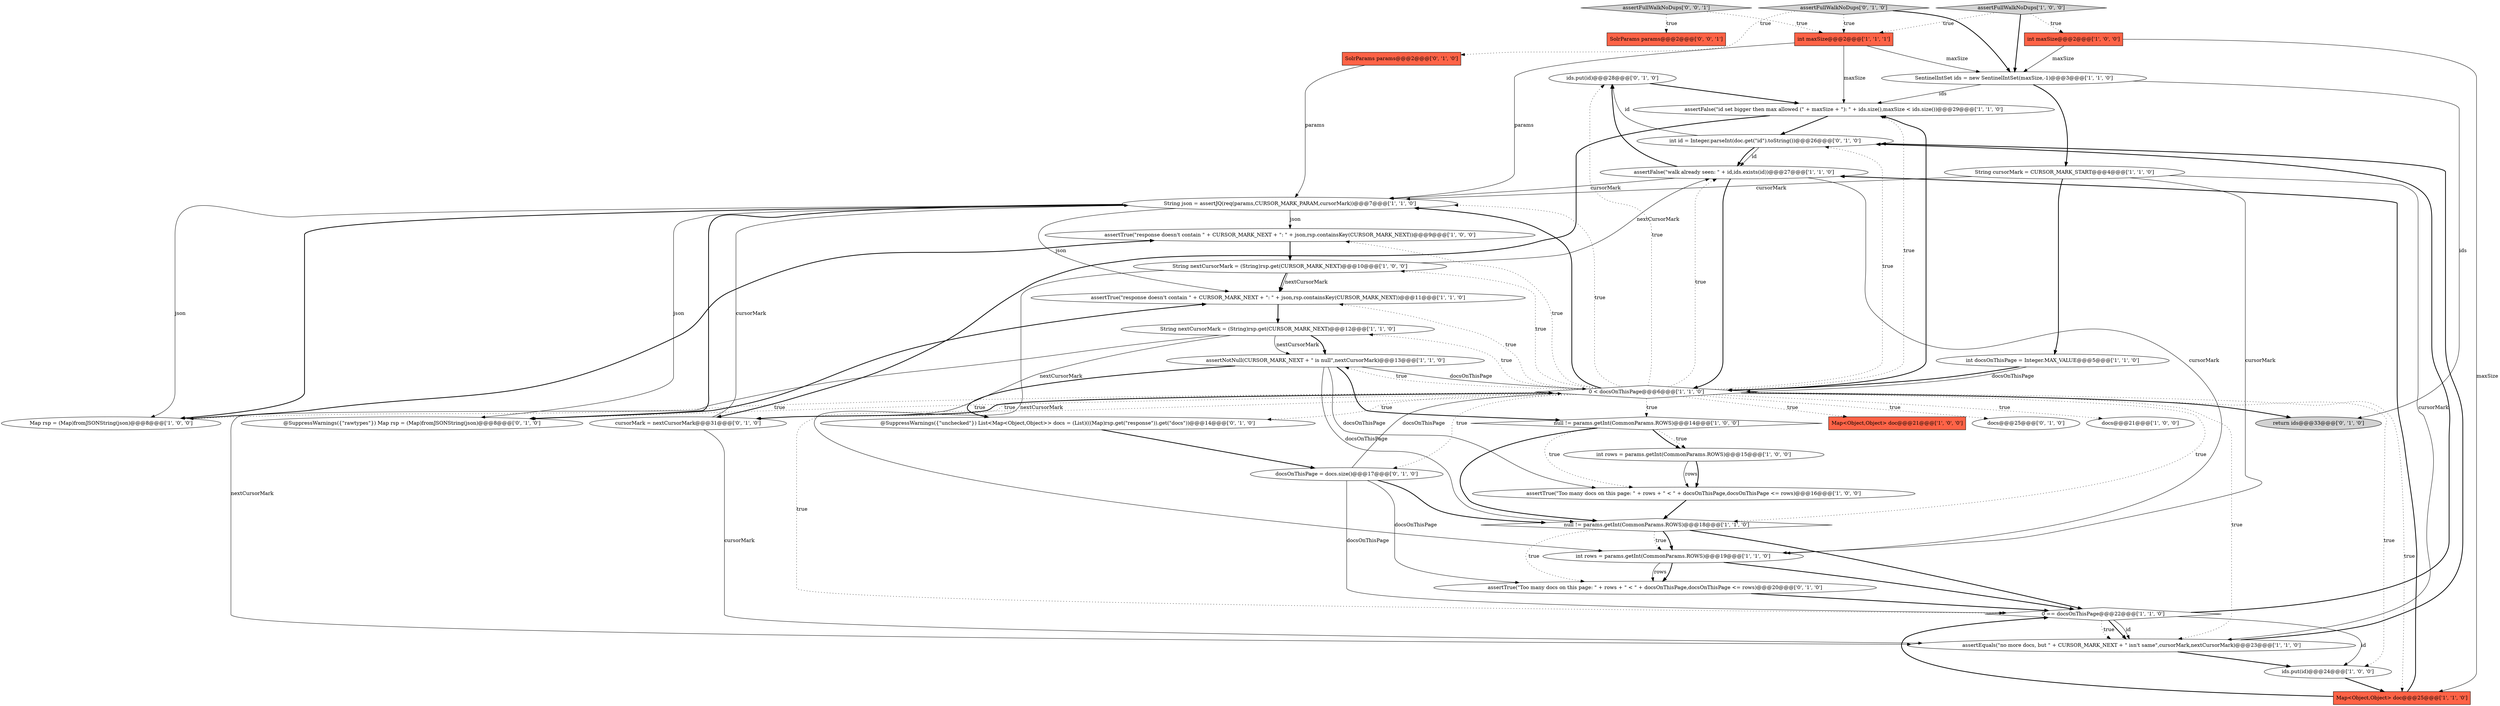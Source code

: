 digraph {
36 [style = filled, label = "ids.put(id)@@@28@@@['0', '1', '0']", fillcolor = white, shape = ellipse image = "AAA0AAABBB2BBB"];
3 [style = filled, label = "null != params.getInt(CommonParams.ROWS)@@@14@@@['1', '0', '0']", fillcolor = white, shape = diamond image = "AAA0AAABBB1BBB"];
22 [style = filled, label = "Map<Object,Object> doc@@@21@@@['1', '0', '0']", fillcolor = tomato, shape = box image = "AAA0AAABBB1BBB"];
23 [style = filled, label = "int maxSize@@@2@@@['1', '1', '1']", fillcolor = tomato, shape = box image = "AAA0AAABBB1BBB"];
24 [style = filled, label = "assertTrue(\"response doesn't contain \" + CURSOR_MARK_NEXT + \": \" + json,rsp.containsKey(CURSOR_MARK_NEXT))@@@9@@@['1', '0', '0']", fillcolor = white, shape = ellipse image = "AAA0AAABBB1BBB"];
8 [style = filled, label = "int docsOnThisPage = Integer.MAX_VALUE@@@5@@@['1', '1', '0']", fillcolor = white, shape = ellipse image = "AAA0AAABBB1BBB"];
38 [style = filled, label = "assertFullWalkNoDups['0', '0', '1']", fillcolor = lightgray, shape = diamond image = "AAA0AAABBB3BBB"];
18 [style = filled, label = "0 < docsOnThisPage@@@6@@@['1', '1', '0']", fillcolor = white, shape = diamond image = "AAA0AAABBB1BBB"];
30 [style = filled, label = "int id = Integer.parseInt(doc.get(\"id\").toString())@@@26@@@['0', '1', '0']", fillcolor = white, shape = ellipse image = "AAA0AAABBB2BBB"];
17 [style = filled, label = "ids.put(id)@@@24@@@['1', '0', '0']", fillcolor = white, shape = ellipse image = "AAA0AAABBB1BBB"];
16 [style = filled, label = "0 == docsOnThisPage@@@22@@@['1', '1', '0']", fillcolor = white, shape = diamond image = "AAA0AAABBB1BBB"];
5 [style = filled, label = "assertTrue(\"Too many docs on this page: \" + rows + \" < \" + docsOnThisPage,docsOnThisPage <= rows)@@@16@@@['1', '0', '0']", fillcolor = white, shape = ellipse image = "AAA0AAABBB1BBB"];
27 [style = filled, label = "SolrParams params@@@2@@@['0', '1', '0']", fillcolor = tomato, shape = box image = "AAA0AAABBB2BBB"];
26 [style = filled, label = "String nextCursorMark = (String)rsp.get(CURSOR_MARK_NEXT)@@@10@@@['1', '0', '0']", fillcolor = white, shape = ellipse image = "AAA0AAABBB1BBB"];
10 [style = filled, label = "SentinelIntSet ids = new SentinelIntSet(maxSize,-1)@@@3@@@['1', '1', '0']", fillcolor = white, shape = ellipse image = "AAA0AAABBB1BBB"];
13 [style = filled, label = "int rows = params.getInt(CommonParams.ROWS)@@@19@@@['1', '1', '0']", fillcolor = white, shape = ellipse image = "AAA0AAABBB1BBB"];
11 [style = filled, label = "String cursorMark = CURSOR_MARK_START@@@4@@@['1', '1', '0']", fillcolor = white, shape = ellipse image = "AAA0AAABBB1BBB"];
12 [style = filled, label = "null != params.getInt(CommonParams.ROWS)@@@18@@@['1', '1', '0']", fillcolor = white, shape = diamond image = "AAA0AAABBB1BBB"];
35 [style = filled, label = "docs@@@25@@@['0', '1', '0']", fillcolor = white, shape = ellipse image = "AAA0AAABBB2BBB"];
4 [style = filled, label = "assertNotNull(CURSOR_MARK_NEXT + \" is null\",nextCursorMark)@@@13@@@['1', '1', '0']", fillcolor = white, shape = ellipse image = "AAA0AAABBB1BBB"];
25 [style = filled, label = "assertTrue(\"response doesn't contain \" + CURSOR_MARK_NEXT + \": \" + json,rsp.containsKey(CURSOR_MARK_NEXT))@@@11@@@['1', '1', '0']", fillcolor = white, shape = ellipse image = "AAA0AAABBB1BBB"];
6 [style = filled, label = "assertFalse(\"walk already seen: \" + id,ids.exists(id))@@@27@@@['1', '1', '0']", fillcolor = white, shape = ellipse image = "AAA0AAABBB1BBB"];
33 [style = filled, label = "assertTrue(\"Too many docs on this page: \" + rows + \" < \" + docsOnThisPage,docsOnThisPage <= rows)@@@20@@@['0', '1', '0']", fillcolor = white, shape = ellipse image = "AAA0AAABBB2BBB"];
29 [style = filled, label = "return ids@@@33@@@['0', '1', '0']", fillcolor = lightgray, shape = ellipse image = "AAA0AAABBB2BBB"];
34 [style = filled, label = "cursorMark = nextCursorMark@@@31@@@['0', '1', '0']", fillcolor = white, shape = ellipse image = "AAA0AAABBB2BBB"];
1 [style = filled, label = "Map rsp = (Map)fromJSONString(json)@@@8@@@['1', '0', '0']", fillcolor = white, shape = ellipse image = "AAA0AAABBB1BBB"];
28 [style = filled, label = "docsOnThisPage = docs.size()@@@17@@@['0', '1', '0']", fillcolor = white, shape = ellipse image = "AAA0AAABBB2BBB"];
31 [style = filled, label = "@SuppressWarnings({\"rawtypes\"}) Map rsp = (Map)fromJSONString(json)@@@8@@@['0', '1', '0']", fillcolor = white, shape = ellipse image = "AAA0AAABBB2BBB"];
2 [style = filled, label = "int rows = params.getInt(CommonParams.ROWS)@@@15@@@['1', '0', '0']", fillcolor = white, shape = ellipse image = "AAA0AAABBB1BBB"];
15 [style = filled, label = "docs@@@21@@@['1', '0', '0']", fillcolor = white, shape = ellipse image = "AAA0AAABBB1BBB"];
21 [style = filled, label = "String nextCursorMark = (String)rsp.get(CURSOR_MARK_NEXT)@@@12@@@['1', '1', '0']", fillcolor = white, shape = ellipse image = "AAA0AAABBB1BBB"];
32 [style = filled, label = "@SuppressWarnings({\"unchecked\"}) List<Map<Object,Object>> docs = (List)(((Map)rsp.get(\"response\")).get(\"docs\"))@@@14@@@['0', '1', '0']", fillcolor = white, shape = ellipse image = "AAA0AAABBB2BBB"];
20 [style = filled, label = "Map<Object,Object> doc@@@25@@@['1', '1', '0']", fillcolor = tomato, shape = box image = "AAA0AAABBB1BBB"];
0 [style = filled, label = "String json = assertJQ(req(params,CURSOR_MARK_PARAM,cursorMark))@@@7@@@['1', '1', '0']", fillcolor = white, shape = ellipse image = "AAA0AAABBB1BBB"];
19 [style = filled, label = "assertFullWalkNoDups['1', '0', '0']", fillcolor = lightgray, shape = diamond image = "AAA0AAABBB1BBB"];
9 [style = filled, label = "assertFalse(\"id set bigger then max allowed (\" + maxSize + \"): \" + ids.size(),maxSize < ids.size())@@@29@@@['1', '1', '0']", fillcolor = white, shape = ellipse image = "AAA0AAABBB1BBB"];
37 [style = filled, label = "assertFullWalkNoDups['0', '1', '0']", fillcolor = lightgray, shape = diamond image = "AAA0AAABBB2BBB"];
39 [style = filled, label = "SolrParams params@@@2@@@['0', '0', '1']", fillcolor = tomato, shape = box image = "AAA0AAABBB3BBB"];
7 [style = filled, label = "int maxSize@@@2@@@['1', '0', '0']", fillcolor = tomato, shape = box image = "AAA0AAABBB1BBB"];
14 [style = filled, label = "assertEquals(\"no more docs, but \" + CURSOR_MARK_NEXT + \" isn't same\",cursorMark,nextCursorMark)@@@23@@@['1', '1', '0']", fillcolor = white, shape = ellipse image = "AAA0AAABBB1BBB"];
27->0 [style = solid, label="params"];
10->29 [style = solid, label="ids"];
0->25 [style = solid, label="json"];
37->10 [style = bold, label=""];
18->3 [style = dotted, label="true"];
20->6 [style = bold, label=""];
38->23 [style = dotted, label="true"];
38->39 [style = dotted, label="true"];
16->17 [style = solid, label="id"];
10->11 [style = bold, label=""];
12->33 [style = dotted, label="true"];
9->30 [style = bold, label=""];
30->6 [style = solid, label="id"];
12->16 [style = bold, label=""];
18->14 [style = dotted, label="true"];
19->23 [style = dotted, label="true"];
26->25 [style = bold, label=""];
10->9 [style = solid, label="ids"];
32->28 [style = bold, label=""];
0->31 [style = solid, label="json"];
28->16 [style = solid, label="docsOnThisPage"];
4->5 [style = solid, label="docsOnThisPage"];
18->24 [style = dotted, label="true"];
18->30 [style = dotted, label="true"];
34->0 [style = solid, label="cursorMark"];
0->24 [style = solid, label="json"];
5->12 [style = bold, label=""];
21->4 [style = bold, label=""];
4->3 [style = bold, label=""];
9->34 [style = bold, label=""];
21->4 [style = solid, label="nextCursorMark"];
14->17 [style = bold, label=""];
18->20 [style = dotted, label="true"];
2->5 [style = solid, label="rows"];
28->33 [style = solid, label="docsOnThisPage"];
20->16 [style = bold, label=""];
16->14 [style = dotted, label="true"];
12->13 [style = bold, label=""];
8->18 [style = bold, label=""];
25->21 [style = bold, label=""];
34->14 [style = solid, label="cursorMark"];
18->17 [style = dotted, label="true"];
14->30 [style = bold, label=""];
18->21 [style = dotted, label="true"];
30->6 [style = bold, label=""];
37->27 [style = dotted, label="true"];
7->20 [style = solid, label="maxSize"];
26->25 [style = solid, label="nextCursorMark"];
6->36 [style = bold, label=""];
28->18 [style = solid, label="docsOnThisPage"];
24->26 [style = bold, label=""];
18->9 [style = dotted, label="true"];
31->25 [style = bold, label=""];
18->29 [style = bold, label=""];
8->18 [style = solid, label="docsOnThisPage"];
6->18 [style = bold, label=""];
18->34 [style = dotted, label="true"];
26->13 [style = solid, label="nextCursorMark"];
3->2 [style = bold, label=""];
26->6 [style = solid, label="nextCursorMark"];
4->12 [style = solid, label="docsOnThisPage"];
4->18 [style = solid, label="docsOnThisPage"];
11->0 [style = solid, label="cursorMark"];
18->35 [style = dotted, label="true"];
37->23 [style = dotted, label="true"];
17->20 [style = bold, label=""];
0->1 [style = solid, label="json"];
1->24 [style = bold, label=""];
30->36 [style = solid, label="id"];
18->6 [style = dotted, label="true"];
18->9 [style = bold, label=""];
18->4 [style = dotted, label="true"];
3->12 [style = bold, label=""];
11->8 [style = bold, label=""];
13->16 [style = bold, label=""];
18->0 [style = dotted, label="true"];
18->28 [style = dotted, label="true"];
18->32 [style = dotted, label="true"];
18->25 [style = dotted, label="true"];
16->30 [style = bold, label=""];
18->26 [style = dotted, label="true"];
18->22 [style = dotted, label="true"];
18->36 [style = dotted, label="true"];
7->10 [style = solid, label="maxSize"];
34->18 [style = bold, label=""];
18->15 [style = dotted, label="true"];
19->10 [style = bold, label=""];
18->1 [style = dotted, label="true"];
28->12 [style = bold, label=""];
11->13 [style = solid, label="cursorMark"];
23->10 [style = solid, label="maxSize"];
21->34 [style = solid, label="nextCursorMark"];
2->5 [style = bold, label=""];
4->32 [style = bold, label=""];
12->13 [style = dotted, label="true"];
6->0 [style = solid, label="cursorMark"];
13->33 [style = bold, label=""];
6->13 [style = solid, label="cursorMark"];
19->7 [style = dotted, label="true"];
21->14 [style = solid, label="nextCursorMark"];
0->1 [style = bold, label=""];
18->12 [style = dotted, label="true"];
33->16 [style = bold, label=""];
11->14 [style = solid, label="cursorMark"];
0->31 [style = bold, label=""];
36->9 [style = bold, label=""];
18->16 [style = dotted, label="true"];
16->14 [style = bold, label=""];
3->2 [style = dotted, label="true"];
16->14 [style = solid, label="id"];
23->9 [style = solid, label="maxSize"];
13->33 [style = solid, label="rows"];
3->5 [style = dotted, label="true"];
18->31 [style = dotted, label="true"];
23->0 [style = solid, label="params"];
18->0 [style = bold, label=""];
}
